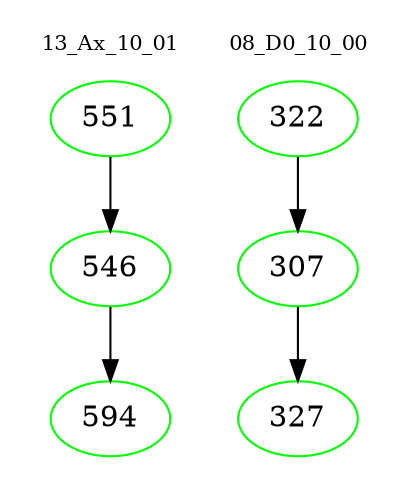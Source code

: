 digraph{
subgraph cluster_0 {
color = white
label = "13_Ax_10_01";
fontsize=10;
T0_551 [label="551", color="green"]
T0_551 -> T0_546 [color="black"]
T0_546 [label="546", color="green"]
T0_546 -> T0_594 [color="black"]
T0_594 [label="594", color="green"]
}
subgraph cluster_1 {
color = white
label = "08_D0_10_00";
fontsize=10;
T1_322 [label="322", color="green"]
T1_322 -> T1_307 [color="black"]
T1_307 [label="307", color="green"]
T1_307 -> T1_327 [color="black"]
T1_327 [label="327", color="green"]
}
}
